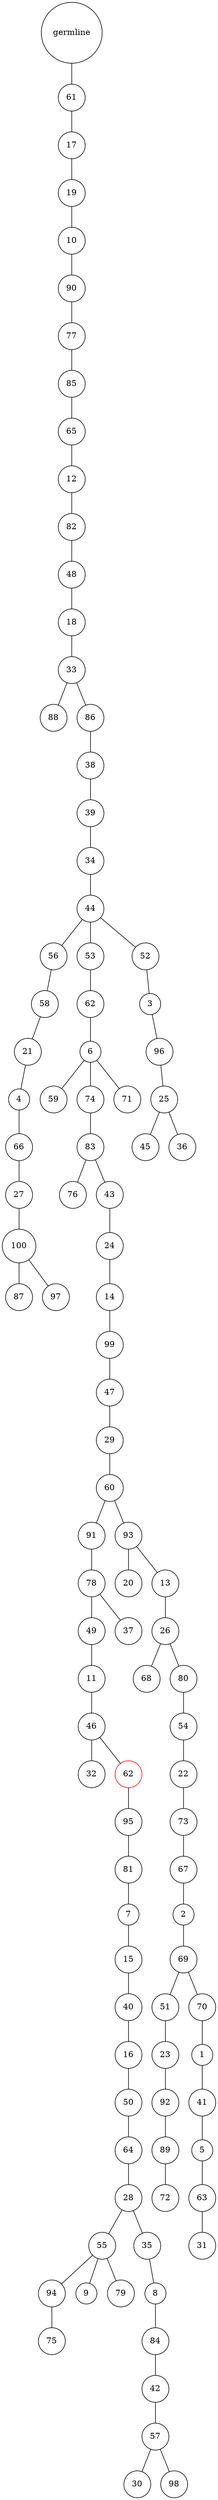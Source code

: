 graph {
	rankdir=UD;
	splines=line;
	node [shape=circle]
	"0x7fa6727552e0" [label="germline"];
	"0x7fa672755310" [label="61"];
	"0x7fa6727552e0" -- "0x7fa672755310" ;
	"0x7fa672755340" [label="17"];
	"0x7fa672755310" -- "0x7fa672755340" ;
	"0x7fa672755370" [label="19"];
	"0x7fa672755340" -- "0x7fa672755370" ;
	"0x7fa6727553a0" [label="10"];
	"0x7fa672755370" -- "0x7fa6727553a0" ;
	"0x7fa6727553d0" [label="90"];
	"0x7fa6727553a0" -- "0x7fa6727553d0" ;
	"0x7fa672755400" [label="77"];
	"0x7fa6727553d0" -- "0x7fa672755400" ;
	"0x7fa672755430" [label="85"];
	"0x7fa672755400" -- "0x7fa672755430" ;
	"0x7fa672755460" [label="65"];
	"0x7fa672755430" -- "0x7fa672755460" ;
	"0x7fa672755490" [label="12"];
	"0x7fa672755460" -- "0x7fa672755490" ;
	"0x7fa6727554c0" [label="82"];
	"0x7fa672755490" -- "0x7fa6727554c0" ;
	"0x7fa6727554f0" [label="48"];
	"0x7fa6727554c0" -- "0x7fa6727554f0" ;
	"0x7fa672755520" [label="18"];
	"0x7fa6727554f0" -- "0x7fa672755520" ;
	"0x7fa672755550" [label="33"];
	"0x7fa672755520" -- "0x7fa672755550" ;
	"0x7fa672755580" [label="88"];
	"0x7fa672755550" -- "0x7fa672755580" ;
	"0x7fa6727555b0" [label="86"];
	"0x7fa672755550" -- "0x7fa6727555b0" ;
	"0x7fa6727555e0" [label="38"];
	"0x7fa6727555b0" -- "0x7fa6727555e0" ;
	"0x7fa672755610" [label="39"];
	"0x7fa6727555e0" -- "0x7fa672755610" ;
	"0x7fa672755640" [label="34"];
	"0x7fa672755610" -- "0x7fa672755640" ;
	"0x7fa672755670" [label="44"];
	"0x7fa672755640" -- "0x7fa672755670" ;
	"0x7fa6727556a0" [label="56"];
	"0x7fa672755670" -- "0x7fa6727556a0" ;
	"0x7fa6727556d0" [label="58"];
	"0x7fa6727556a0" -- "0x7fa6727556d0" ;
	"0x7fa672755700" [label="21"];
	"0x7fa6727556d0" -- "0x7fa672755700" ;
	"0x7fa672755730" [label="4"];
	"0x7fa672755700" -- "0x7fa672755730" ;
	"0x7fa672755760" [label="66"];
	"0x7fa672755730" -- "0x7fa672755760" ;
	"0x7fa672755790" [label="27"];
	"0x7fa672755760" -- "0x7fa672755790" ;
	"0x7fa6727557c0" [label="100"];
	"0x7fa672755790" -- "0x7fa6727557c0" ;
	"0x7fa6727557f0" [label="87"];
	"0x7fa6727557c0" -- "0x7fa6727557f0" ;
	"0x7fa672755820" [label="97"];
	"0x7fa6727557c0" -- "0x7fa672755820" ;
	"0x7fa672755850" [label="53"];
	"0x7fa672755670" -- "0x7fa672755850" ;
	"0x7fa672755880" [label="62"];
	"0x7fa672755850" -- "0x7fa672755880" ;
	"0x7fa6727558b0" [label="6"];
	"0x7fa672755880" -- "0x7fa6727558b0" ;
	"0x7fa6727558e0" [label="59"];
	"0x7fa6727558b0" -- "0x7fa6727558e0" ;
	"0x7fa672755910" [label="74"];
	"0x7fa6727558b0" -- "0x7fa672755910" ;
	"0x7fa672755940" [label="83"];
	"0x7fa672755910" -- "0x7fa672755940" ;
	"0x7fa672755970" [label="76"];
	"0x7fa672755940" -- "0x7fa672755970" ;
	"0x7fa6727559a0" [label="43"];
	"0x7fa672755940" -- "0x7fa6727559a0" ;
	"0x7fa6727559d0" [label="24"];
	"0x7fa6727559a0" -- "0x7fa6727559d0" ;
	"0x7fa672755a00" [label="14"];
	"0x7fa6727559d0" -- "0x7fa672755a00" ;
	"0x7fa672755a30" [label="99"];
	"0x7fa672755a00" -- "0x7fa672755a30" ;
	"0x7fa672755a60" [label="47"];
	"0x7fa672755a30" -- "0x7fa672755a60" ;
	"0x7fa672755a90" [label="29"];
	"0x7fa672755a60" -- "0x7fa672755a90" ;
	"0x7fa672755ac0" [label="60"];
	"0x7fa672755a90" -- "0x7fa672755ac0" ;
	"0x7fa672755af0" [label="91"];
	"0x7fa672755ac0" -- "0x7fa672755af0" ;
	"0x7fa672755b20" [label="78"];
	"0x7fa672755af0" -- "0x7fa672755b20" ;
	"0x7fa672755b50" [label="49"];
	"0x7fa672755b20" -- "0x7fa672755b50" ;
	"0x7fa672755b80" [label="11"];
	"0x7fa672755b50" -- "0x7fa672755b80" ;
	"0x7fa672755bb0" [label="46"];
	"0x7fa672755b80" -- "0x7fa672755bb0" ;
	"0x7fa672755be0" [label="32"];
	"0x7fa672755bb0" -- "0x7fa672755be0" ;
	"0x7fa672755c10" [label="62",color="red"];
	"0x7fa672755bb0" -- "0x7fa672755c10" ;
	"0x7fa672755c40" [label="95"];
	"0x7fa672755c10" -- "0x7fa672755c40" ;
	"0x7fa672755c70" [label="81"];
	"0x7fa672755c40" -- "0x7fa672755c70" ;
	"0x7fa672755ca0" [label="7"];
	"0x7fa672755c70" -- "0x7fa672755ca0" ;
	"0x7fa672755cd0" [label="15"];
	"0x7fa672755ca0" -- "0x7fa672755cd0" ;
	"0x7fa672755d00" [label="40"];
	"0x7fa672755cd0" -- "0x7fa672755d00" ;
	"0x7fa672755d30" [label="16"];
	"0x7fa672755d00" -- "0x7fa672755d30" ;
	"0x7fa672755d60" [label="50"];
	"0x7fa672755d30" -- "0x7fa672755d60" ;
	"0x7fa672755d90" [label="64"];
	"0x7fa672755d60" -- "0x7fa672755d90" ;
	"0x7fa672755dc0" [label="28"];
	"0x7fa672755d90" -- "0x7fa672755dc0" ;
	"0x7fa672755df0" [label="55"];
	"0x7fa672755dc0" -- "0x7fa672755df0" ;
	"0x7fa672755e20" [label="94"];
	"0x7fa672755df0" -- "0x7fa672755e20" ;
	"0x7fa672755e50" [label="75"];
	"0x7fa672755e20" -- "0x7fa672755e50" ;
	"0x7fa672755e80" [label="9"];
	"0x7fa672755df0" -- "0x7fa672755e80" ;
	"0x7fa672755eb0" [label="79"];
	"0x7fa672755df0" -- "0x7fa672755eb0" ;
	"0x7fa672755ee0" [label="35"];
	"0x7fa672755dc0" -- "0x7fa672755ee0" ;
	"0x7fa672755f10" [label="8"];
	"0x7fa672755ee0" -- "0x7fa672755f10" ;
	"0x7fa672755f40" [label="84"];
	"0x7fa672755f10" -- "0x7fa672755f40" ;
	"0x7fa672755f70" [label="42"];
	"0x7fa672755f40" -- "0x7fa672755f70" ;
	"0x7fa672755fa0" [label="57"];
	"0x7fa672755f70" -- "0x7fa672755fa0" ;
	"0x7fa672755fd0" [label="30"];
	"0x7fa672755fa0" -- "0x7fa672755fd0" ;
	"0x7fa672759040" [label="98"];
	"0x7fa672755fa0" -- "0x7fa672759040" ;
	"0x7fa672759070" [label="37"];
	"0x7fa672755b20" -- "0x7fa672759070" ;
	"0x7fa6727590a0" [label="93"];
	"0x7fa672755ac0" -- "0x7fa6727590a0" ;
	"0x7fa6727590d0" [label="20"];
	"0x7fa6727590a0" -- "0x7fa6727590d0" ;
	"0x7fa672759100" [label="13"];
	"0x7fa6727590a0" -- "0x7fa672759100" ;
	"0x7fa672759130" [label="26"];
	"0x7fa672759100" -- "0x7fa672759130" ;
	"0x7fa672759160" [label="68"];
	"0x7fa672759130" -- "0x7fa672759160" ;
	"0x7fa672759190" [label="80"];
	"0x7fa672759130" -- "0x7fa672759190" ;
	"0x7fa6727591c0" [label="54"];
	"0x7fa672759190" -- "0x7fa6727591c0" ;
	"0x7fa6727591f0" [label="22"];
	"0x7fa6727591c0" -- "0x7fa6727591f0" ;
	"0x7fa672759220" [label="73"];
	"0x7fa6727591f0" -- "0x7fa672759220" ;
	"0x7fa672759250" [label="67"];
	"0x7fa672759220" -- "0x7fa672759250" ;
	"0x7fa672759280" [label="2"];
	"0x7fa672759250" -- "0x7fa672759280" ;
	"0x7fa6727592b0" [label="69"];
	"0x7fa672759280" -- "0x7fa6727592b0" ;
	"0x7fa6727592e0" [label="51"];
	"0x7fa6727592b0" -- "0x7fa6727592e0" ;
	"0x7fa672759310" [label="23"];
	"0x7fa6727592e0" -- "0x7fa672759310" ;
	"0x7fa672759340" [label="92"];
	"0x7fa672759310" -- "0x7fa672759340" ;
	"0x7fa672759370" [label="89"];
	"0x7fa672759340" -- "0x7fa672759370" ;
	"0x7fa6727593a0" [label="72"];
	"0x7fa672759370" -- "0x7fa6727593a0" ;
	"0x7fa6727593d0" [label="70"];
	"0x7fa6727592b0" -- "0x7fa6727593d0" ;
	"0x7fa672759400" [label="1"];
	"0x7fa6727593d0" -- "0x7fa672759400" ;
	"0x7fa672759430" [label="41"];
	"0x7fa672759400" -- "0x7fa672759430" ;
	"0x7fa672759460" [label="5"];
	"0x7fa672759430" -- "0x7fa672759460" ;
	"0x7fa672759490" [label="63"];
	"0x7fa672759460" -- "0x7fa672759490" ;
	"0x7fa6727594c0" [label="31"];
	"0x7fa672759490" -- "0x7fa6727594c0" ;
	"0x7fa6727594f0" [label="71"];
	"0x7fa6727558b0" -- "0x7fa6727594f0" ;
	"0x7fa672759520" [label="52"];
	"0x7fa672755670" -- "0x7fa672759520" ;
	"0x7fa672759550" [label="3"];
	"0x7fa672759520" -- "0x7fa672759550" ;
	"0x7fa672759580" [label="96"];
	"0x7fa672759550" -- "0x7fa672759580" ;
	"0x7fa6727595b0" [label="25"];
	"0x7fa672759580" -- "0x7fa6727595b0" ;
	"0x7fa6727595e0" [label="45"];
	"0x7fa6727595b0" -- "0x7fa6727595e0" ;
	"0x7fa672759610" [label="36"];
	"0x7fa6727595b0" -- "0x7fa672759610" ;
}
